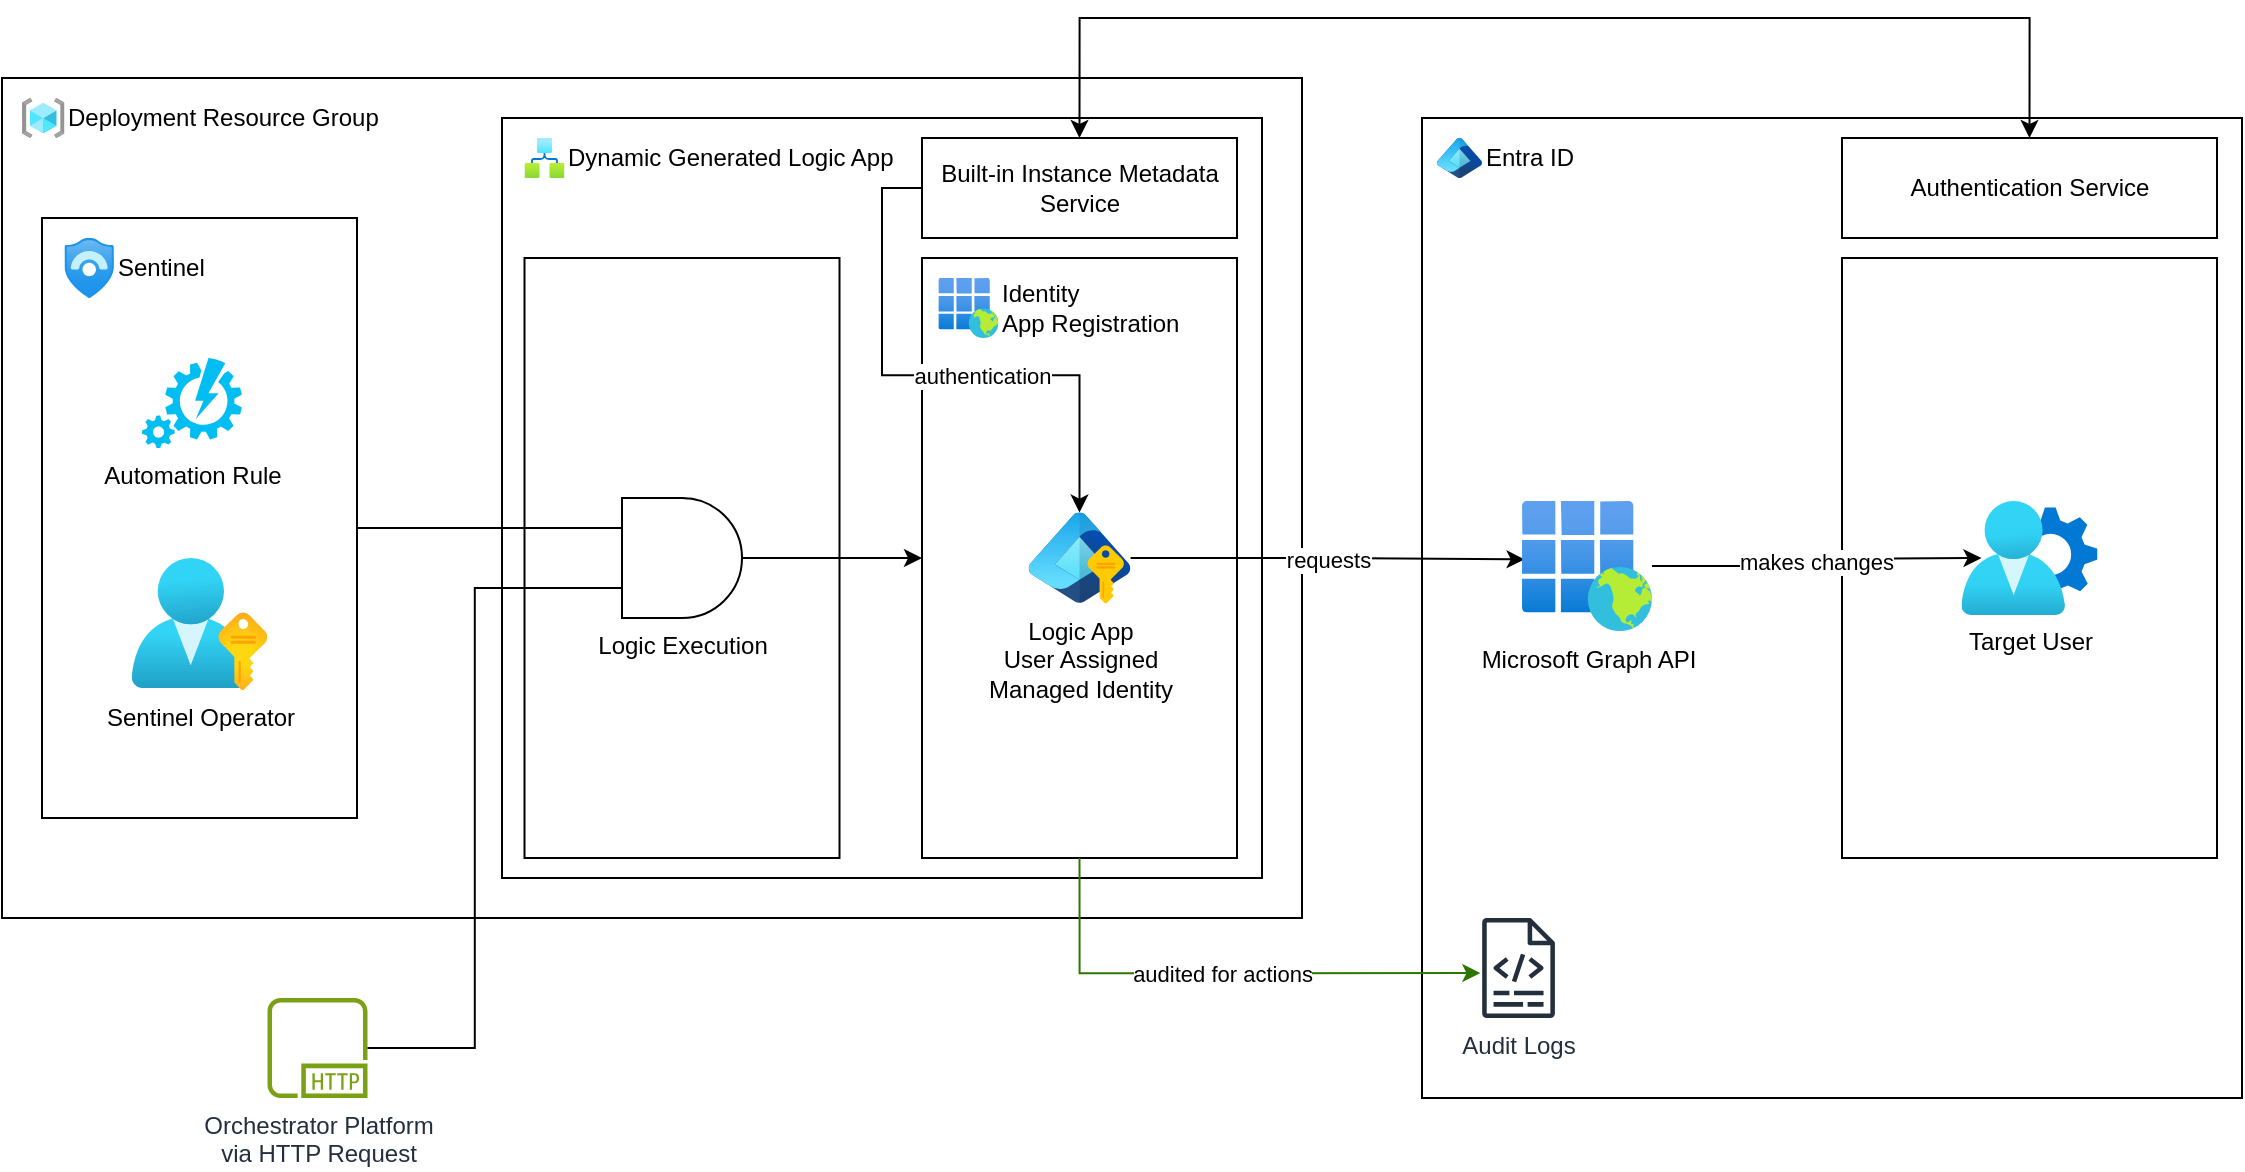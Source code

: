 <mxfile version="27.1.6">
  <diagram name="Page-1" id="T5K0nsAmXsWbD-qD3tk_">
    <mxGraphModel dx="3251" dy="907" grid="1" gridSize="10" guides="1" tooltips="1" connect="1" arrows="1" fold="1" page="1" pageScale="1" pageWidth="827" pageHeight="1169" math="0" shadow="0">
      <root>
        <mxCell id="0" />
        <mxCell id="1" parent="0" />
        <mxCell id="wGppNbGNB1pLxfb3Wkgj-3" value="" style="rounded=0;whiteSpace=wrap;html=1;" parent="1" vertex="1">
          <mxGeometry x="180" y="180" width="410" height="490" as="geometry" />
        </mxCell>
        <mxCell id="wGppNbGNB1pLxfb3Wkgj-14" value="" style="rounded=0;whiteSpace=wrap;html=1;" parent="1" vertex="1">
          <mxGeometry x="-530" y="160" width="650" height="420" as="geometry" />
        </mxCell>
        <mxCell id="wGppNbGNB1pLxfb3Wkgj-1" value="Entra ID" style="image;aspect=fixed;html=1;points=[];align=left;fontSize=12;image=img/lib/azure2/other/Entra_Identity.svg;labelPosition=right;verticalLabelPosition=middle;verticalAlign=middle;" parent="1" vertex="1">
          <mxGeometry x="187.5" y="190" width="22.5" height="20" as="geometry" />
        </mxCell>
        <mxCell id="wGppNbGNB1pLxfb3Wkgj-15" value="Deployment Resource Group" style="image;aspect=fixed;html=1;points=[];align=left;fontSize=12;image=img/lib/azure2/general/Resource_Groups.svg;labelPosition=right;verticalLabelPosition=middle;verticalAlign=middle;" parent="1" vertex="1">
          <mxGeometry x="-520" y="170" width="21.25" height="20" as="geometry" />
        </mxCell>
        <mxCell id="wGppNbGNB1pLxfb3Wkgj-16" value="" style="rounded=0;whiteSpace=wrap;html=1;" parent="1" vertex="1">
          <mxGeometry x="-280" y="180" width="380" height="380" as="geometry" />
        </mxCell>
        <mxCell id="wGppNbGNB1pLxfb3Wkgj-17" value="Dynamic Generated Logic App" style="image;aspect=fixed;html=1;points=[];align=left;fontSize=12;image=img/lib/azure2/internet_of_things/Logic_Apps.svg;labelPosition=right;verticalLabelPosition=middle;verticalAlign=middle;" parent="1" vertex="1">
          <mxGeometry x="-268.75" y="190" width="20" height="20" as="geometry" />
        </mxCell>
        <mxCell id="wGppNbGNB1pLxfb3Wkgj-8" value="" style="rounded=0;whiteSpace=wrap;html=1;" parent="1" vertex="1">
          <mxGeometry x="-70" y="250" width="157.5" height="300" as="geometry" />
        </mxCell>
        <mxCell id="wGppNbGNB1pLxfb3Wkgj-27" value="requests" style="edgeStyle=orthogonalEdgeStyle;rounded=0;orthogonalLoop=1;jettySize=auto;html=1;entryX=0.02;entryY=0.449;entryDx=0;entryDy=0;entryPerimeter=0;" parent="1" source="wGppNbGNB1pLxfb3Wkgj-10" target="0oOVQc1R7UIdmw--Q7o2-1" edge="1">
          <mxGeometry relative="1" as="geometry">
            <mxPoint x="190" y="400" as="targetPoint" />
          </mxGeometry>
        </mxCell>
        <mxCell id="wGppNbGNB1pLxfb3Wkgj-10" value="Logic App&lt;div&gt;User Assigned&lt;/div&gt;&lt;div&gt;Managed Identity&lt;/div&gt;" style="image;aspect=fixed;html=1;points=[];align=center;fontSize=12;image=img/lib/azure2/identity/Entra_Managed_Identities.svg;" parent="1" vertex="1">
          <mxGeometry x="-16.81" y="377.28" width="51.12" height="45.44" as="geometry" />
        </mxCell>
        <mxCell id="wGppNbGNB1pLxfb3Wkgj-11" value="Identity&lt;div&gt;App Registration&lt;/div&gt;" style="image;aspect=fixed;html=1;points=[];align=left;fontSize=12;image=img/lib/azure2/identity/Enterprise_Applications.svg;labelPosition=right;verticalLabelPosition=middle;verticalAlign=middle;" parent="1" vertex="1">
          <mxGeometry x="-61.81" y="260" width="30" height="30" as="geometry" />
        </mxCell>
        <mxCell id="wGppNbGNB1pLxfb3Wkgj-21" style="edgeStyle=orthogonalEdgeStyle;rounded=0;orthogonalLoop=1;jettySize=auto;html=1;exitX=0.5;exitY=0;exitDx=0;exitDy=0;startArrow=classic;startFill=1;entryX=0.5;entryY=0;entryDx=0;entryDy=0;" parent="1" source="wGppNbGNB1pLxfb3Wkgj-18" target="wGppNbGNB1pLxfb3Wkgj-20" edge="1">
          <mxGeometry relative="1" as="geometry">
            <mxPoint x="520" y="160" as="targetPoint" />
            <Array as="points">
              <mxPoint x="9" y="130" />
              <mxPoint x="484" y="130" />
            </Array>
          </mxGeometry>
        </mxCell>
        <mxCell id="wGppNbGNB1pLxfb3Wkgj-36" value="authentication" style="edgeStyle=orthogonalEdgeStyle;rounded=0;orthogonalLoop=1;jettySize=auto;html=1;exitX=0;exitY=0.5;exitDx=0;exitDy=0;" parent="1" source="wGppNbGNB1pLxfb3Wkgj-18" target="wGppNbGNB1pLxfb3Wkgj-10" edge="1">
          <mxGeometry x="0.165" relative="1" as="geometry">
            <mxPoint as="offset" />
          </mxGeometry>
        </mxCell>
        <mxCell id="wGppNbGNB1pLxfb3Wkgj-18" value="Built-in Instance Metadata Service" style="rounded=0;whiteSpace=wrap;html=1;" parent="1" vertex="1">
          <mxGeometry x="-70" y="190" width="157.5" height="50" as="geometry" />
        </mxCell>
        <mxCell id="wGppNbGNB1pLxfb3Wkgj-20" value="Authentication Service" style="rounded=0;whiteSpace=wrap;html=1;" parent="1" vertex="1">
          <mxGeometry x="390" y="190" width="187.5" height="50" as="geometry" />
        </mxCell>
        <mxCell id="wGppNbGNB1pLxfb3Wkgj-29" value="" style="rounded=0;whiteSpace=wrap;html=1;" parent="1" vertex="1">
          <mxGeometry x="390" y="250" width="187.5" height="300" as="geometry" />
        </mxCell>
        <mxCell id="wGppNbGNB1pLxfb3Wkgj-25" value="makes changes" style="edgeStyle=orthogonalEdgeStyle;rounded=0;orthogonalLoop=1;jettySize=auto;html=1;" parent="1" source="0oOVQc1R7UIdmw--Q7o2-1" edge="1">
          <mxGeometry relative="1" as="geometry">
            <mxPoint x="459.75" y="400" as="targetPoint" />
            <mxPoint x="309.31" y="400" as="sourcePoint" />
          </mxGeometry>
        </mxCell>
        <mxCell id="wGppNbGNB1pLxfb3Wkgj-33" value="" style="rounded=0;whiteSpace=wrap;html=1;" parent="1" vertex="1">
          <mxGeometry x="-268.75" y="250" width="157.5" height="300" as="geometry" />
        </mxCell>
        <mxCell id="wGppNbGNB1pLxfb3Wkgj-37" style="edgeStyle=orthogonalEdgeStyle;rounded=0;orthogonalLoop=1;jettySize=auto;html=1;exitX=1;exitY=0.5;exitDx=0;exitDy=0;exitPerimeter=0;entryX=0;entryY=0.5;entryDx=0;entryDy=0;" parent="1" source="wGppNbGNB1pLxfb3Wkgj-34" target="wGppNbGNB1pLxfb3Wkgj-8" edge="1">
          <mxGeometry relative="1" as="geometry" />
        </mxCell>
        <mxCell id="wGppNbGNB1pLxfb3Wkgj-34" value="Logic Execution" style="verticalLabelPosition=bottom;shadow=0;dashed=0;align=center;html=1;verticalAlign=top;shape=mxgraph.electrical.logic_gates.logic_gate;operation=and;" parent="1" vertex="1">
          <mxGeometry x="-240" y="370" width="100" height="60" as="geometry" />
        </mxCell>
        <mxCell id="wGppNbGNB1pLxfb3Wkgj-40" value="" style="rounded=0;whiteSpace=wrap;html=1;" parent="1" vertex="1">
          <mxGeometry x="-510" y="230" width="157.5" height="300" as="geometry" />
        </mxCell>
        <mxCell id="wGppNbGNB1pLxfb3Wkgj-38" value="Sentinel" style="image;aspect=fixed;html=1;points=[];align=left;fontSize=12;image=img/lib/azure2/security/Azure_Sentinel.svg;labelPosition=right;verticalLabelPosition=middle;verticalAlign=middle;" parent="1" vertex="1">
          <mxGeometry x="-498.75" y="240" width="24.71" height="30" as="geometry" />
        </mxCell>
        <mxCell id="wGppNbGNB1pLxfb3Wkgj-41" value="Automation Rule" style="verticalLabelPosition=bottom;html=1;verticalAlign=top;align=center;strokeColor=none;fillColor=#00BEF2;shape=mxgraph.azure.automation;pointerEvents=1;" parent="1" vertex="1">
          <mxGeometry x="-460" y="300" width="50" height="45" as="geometry" />
        </mxCell>
        <mxCell id="wGppNbGNB1pLxfb3Wkgj-42" value="Target User" style="image;aspect=fixed;html=1;points=[];align=center;fontSize=12;image=img/lib/azure2/identity/User_Settings.svg;" parent="1" vertex="1">
          <mxGeometry x="449.75" y="371.54" width="68" height="56.92" as="geometry" />
        </mxCell>
        <mxCell id="wGppNbGNB1pLxfb3Wkgj-43" value="Sentinel Operator" style="image;aspect=fixed;html=1;points=[];align=center;fontSize=12;image=img/lib/azure2/azure_stack/User_Subscriptions.svg;" parent="1" vertex="1">
          <mxGeometry x="-465.25" y="400" width="68" height="66" as="geometry" />
        </mxCell>
        <mxCell id="wGppNbGNB1pLxfb3Wkgj-51" value="Audit Logs" style="sketch=0;outlineConnect=0;fontColor=#232F3E;gradientColor=none;fillColor=#232F3D;strokeColor=none;dashed=0;verticalLabelPosition=bottom;verticalAlign=top;align=center;html=1;fontSize=12;fontStyle=0;aspect=fixed;pointerEvents=1;shape=mxgraph.aws4.logs;" parent="1" vertex="1">
          <mxGeometry x="210" y="580" width="36.54" height="50" as="geometry" />
        </mxCell>
        <mxCell id="wGppNbGNB1pLxfb3Wkgj-52" value="audited for actions" style="edgeStyle=orthogonalEdgeStyle;rounded=0;orthogonalLoop=1;jettySize=auto;html=1;exitX=0.5;exitY=1;exitDx=0;exitDy=0;entryX=-0.025;entryY=0.551;entryDx=0;entryDy=0;entryPerimeter=0;fillColor=#60a917;strokeColor=#2D7600;" parent="1" source="wGppNbGNB1pLxfb3Wkgj-8" target="wGppNbGNB1pLxfb3Wkgj-51" edge="1">
          <mxGeometry relative="1" as="geometry" />
        </mxCell>
        <mxCell id="0oOVQc1R7UIdmw--Q7o2-1" value="Microsoft Graph API" style="image;aspect=fixed;html=1;points=[];align=center;fontSize=12;image=img/lib/azure2/identity/Enterprise_Applications.svg;labelPosition=center;verticalLabelPosition=bottom;verticalAlign=top;" parent="1" vertex="1">
          <mxGeometry x="230" y="371.54" width="65" height="65" as="geometry" />
        </mxCell>
        <mxCell id="uNvFhcX7YVUsKy3eeCca-3" style="edgeStyle=orthogonalEdgeStyle;rounded=0;orthogonalLoop=1;jettySize=auto;html=1;entryX=0;entryY=0.25;entryDx=0;entryDy=0;entryPerimeter=0;endArrow=none;startFill=0;" edge="1" parent="1" source="wGppNbGNB1pLxfb3Wkgj-40" target="wGppNbGNB1pLxfb3Wkgj-34">
          <mxGeometry relative="1" as="geometry">
            <Array as="points">
              <mxPoint x="-320" y="385" />
              <mxPoint x="-320" y="385" />
            </Array>
          </mxGeometry>
        </mxCell>
        <mxCell id="uNvFhcX7YVUsKy3eeCca-4" value="Orchestrator Platform&lt;div&gt;via HTTP Request&lt;/div&gt;" style="sketch=0;outlineConnect=0;fontColor=#232F3E;gradientColor=none;fillColor=#7AA116;strokeColor=none;dashed=0;verticalLabelPosition=bottom;verticalAlign=top;align=center;html=1;fontSize=12;fontStyle=0;aspect=fixed;pointerEvents=1;shape=mxgraph.aws4.http_protocol;" vertex="1" parent="1">
          <mxGeometry x="-397.25" y="620" width="50" height="50" as="geometry" />
        </mxCell>
        <mxCell id="uNvFhcX7YVUsKy3eeCca-5" style="edgeStyle=orthogonalEdgeStyle;rounded=0;orthogonalLoop=1;jettySize=auto;html=1;entryX=0;entryY=0.75;entryDx=0;entryDy=0;entryPerimeter=0;endArrow=none;startFill=0;" edge="1" parent="1" source="uNvFhcX7YVUsKy3eeCca-4" target="wGppNbGNB1pLxfb3Wkgj-34">
          <mxGeometry relative="1" as="geometry" />
        </mxCell>
      </root>
    </mxGraphModel>
  </diagram>
</mxfile>
